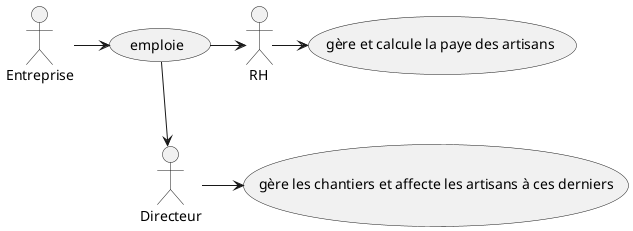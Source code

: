 @startuml Diagramme du UseCase

usecase a as "emploie"
usecase b as "gère les chantiers et affecte les artisans à ces derniers"
usecase c as "gère et calcule la paye des artisans "

actor Entreprise
actor Directeur
actor RH

Entreprise -> a
RH -> c
a -> RH
a -> Directeur
Directeur -> b

c -[hidden]-> b

@enduml